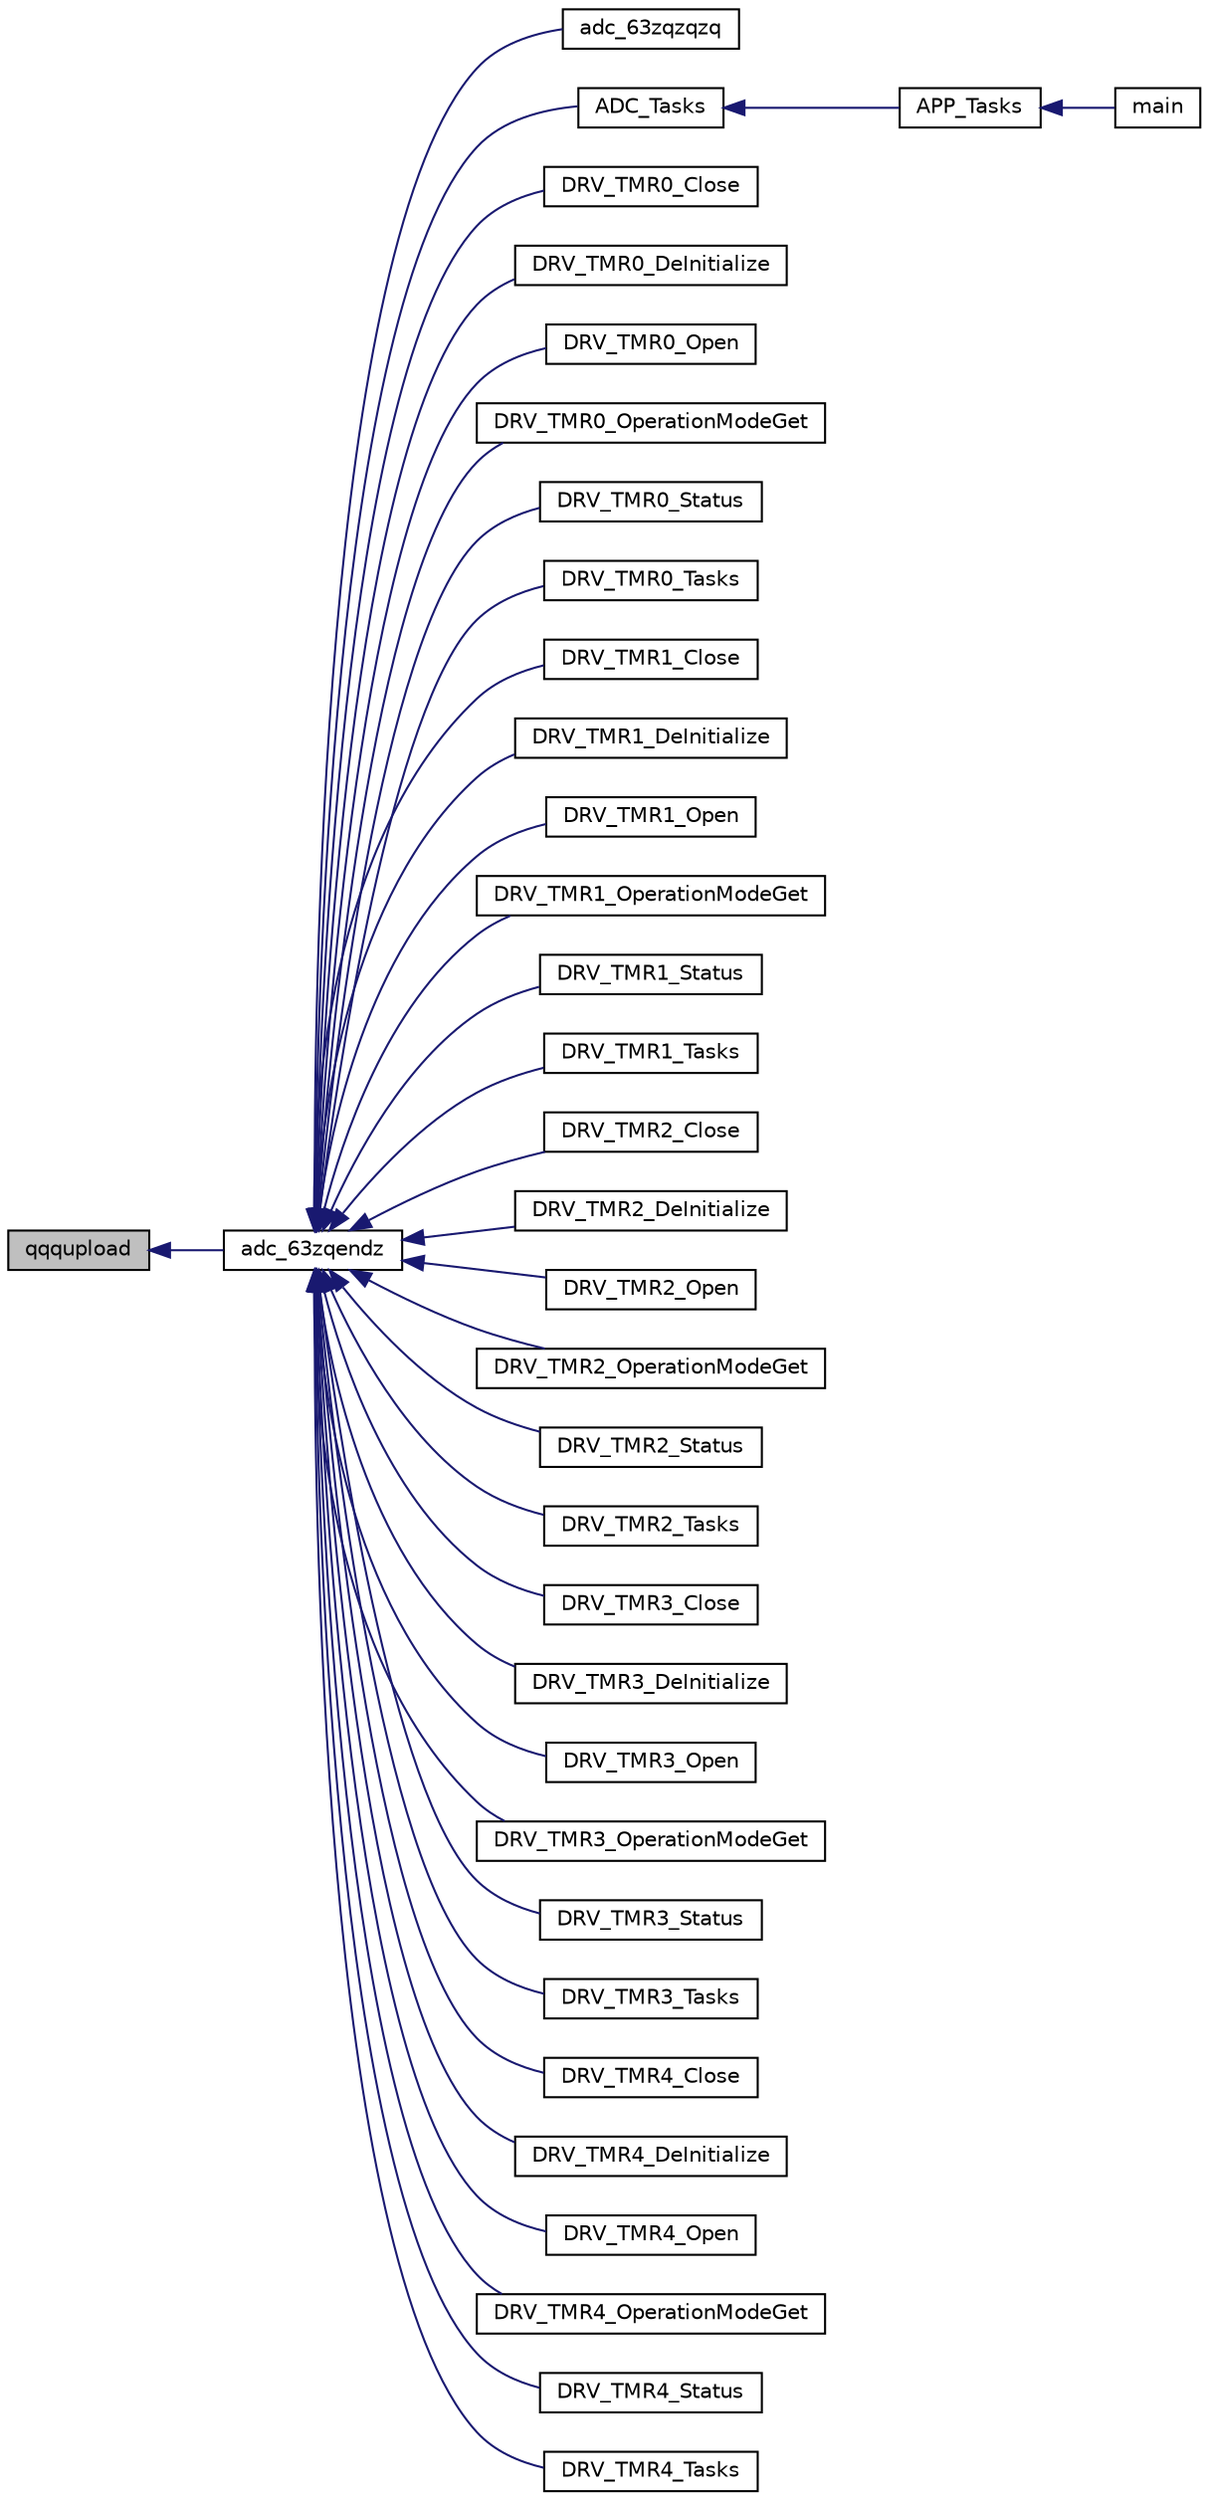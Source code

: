digraph "qqqupload"
{
  edge [fontname="Helvetica",fontsize="10",labelfontname="Helvetica",labelfontsize="10"];
  node [fontname="Helvetica",fontsize="10",shape=record];
  rankdir="LR";
  Node1741 [label="qqqupload",height=0.2,width=0.4,color="black", fillcolor="grey75", style="filled", fontcolor="black"];
  Node1741 -> Node1742 [dir="back",color="midnightblue",fontsize="10",style="solid",fontname="Helvetica"];
  Node1742 [label="adc_63zqendz",height=0.2,width=0.4,color="black", fillcolor="white", style="filled",URL="$inszt__adc_8c.html#a4b80fddad942e9b3aedef274004067ae"];
  Node1742 -> Node1743 [dir="back",color="midnightblue",fontsize="10",style="solid",fontname="Helvetica"];
  Node1743 [label="adc_63zqzqzq",height=0.2,width=0.4,color="black", fillcolor="white", style="filled",URL="$inszt__adc_8c.html#a444d9f40192121e0e813e258f0745a77"];
  Node1742 -> Node1744 [dir="back",color="midnightblue",fontsize="10",style="solid",fontname="Helvetica"];
  Node1744 [label="ADC_Tasks",height=0.2,width=0.4,color="black", fillcolor="white", style="filled",URL="$inszt__adc_8c.html#a605fe6092855d752d3337cd8a7929d18"];
  Node1744 -> Node1745 [dir="back",color="midnightblue",fontsize="10",style="solid",fontname="Helvetica"];
  Node1745 [label="APP_Tasks",height=0.2,width=0.4,color="black", fillcolor="white", style="filled",URL="$inszt__app_8c.html#a859aee46b660cfee47cfd45ce08f6862"];
  Node1745 -> Node1746 [dir="back",color="midnightblue",fontsize="10",style="solid",fontname="Helvetica"];
  Node1746 [label="main",height=0.2,width=0.4,color="black", fillcolor="white", style="filled",URL="$inszt__main_8c.html#a840291bc02cba5474a4cb46a9b9566fe"];
  Node1742 -> Node1747 [dir="back",color="midnightblue",fontsize="10",style="solid",fontname="Helvetica"];
  Node1747 [label="DRV_TMR0_Close",height=0.2,width=0.4,color="black", fillcolor="white", style="filled",URL="$inszt__adc_8c.html#a32eae35a1e64a44969e70c746ec9cdc2"];
  Node1742 -> Node1748 [dir="back",color="midnightblue",fontsize="10",style="solid",fontname="Helvetica"];
  Node1748 [label="DRV_TMR0_DeInitialize",height=0.2,width=0.4,color="black", fillcolor="white", style="filled",URL="$inszt__adc_8c.html#ac35e22ce2277246569aa15a0142f42de"];
  Node1742 -> Node1749 [dir="back",color="midnightblue",fontsize="10",style="solid",fontname="Helvetica"];
  Node1749 [label="DRV_TMR0_Open",height=0.2,width=0.4,color="black", fillcolor="white", style="filled",URL="$inszt__adc_8c.html#a6185be0b1acc5308100e9c168c6d9882"];
  Node1742 -> Node1750 [dir="back",color="midnightblue",fontsize="10",style="solid",fontname="Helvetica"];
  Node1750 [label="DRV_TMR0_OperationModeGet",height=0.2,width=0.4,color="black", fillcolor="white", style="filled",URL="$inszt__adc_8c.html#a75154e72363837310412c5f0f77ca99b"];
  Node1742 -> Node1751 [dir="back",color="midnightblue",fontsize="10",style="solid",fontname="Helvetica"];
  Node1751 [label="DRV_TMR0_Status",height=0.2,width=0.4,color="black", fillcolor="white", style="filled",URL="$inszt__adc_8c.html#aa0b45abb3787c0b80fba63077983fda6"];
  Node1742 -> Node1752 [dir="back",color="midnightblue",fontsize="10",style="solid",fontname="Helvetica"];
  Node1752 [label="DRV_TMR0_Tasks",height=0.2,width=0.4,color="black", fillcolor="white", style="filled",URL="$inszt__adc_8c.html#a074ed24077060483c762988f726d23e9"];
  Node1742 -> Node1753 [dir="back",color="midnightblue",fontsize="10",style="solid",fontname="Helvetica"];
  Node1753 [label="DRV_TMR1_Close",height=0.2,width=0.4,color="black", fillcolor="white", style="filled",URL="$inszt__adc_8c.html#a6a5cde4bb2a1f040394eff6085aa1d59"];
  Node1742 -> Node1754 [dir="back",color="midnightblue",fontsize="10",style="solid",fontname="Helvetica"];
  Node1754 [label="DRV_TMR1_DeInitialize",height=0.2,width=0.4,color="black", fillcolor="white", style="filled",URL="$inszt__adc_8c.html#abf7739f5097a1ceff5268ea070a35c9e"];
  Node1742 -> Node1755 [dir="back",color="midnightblue",fontsize="10",style="solid",fontname="Helvetica"];
  Node1755 [label="DRV_TMR1_Open",height=0.2,width=0.4,color="black", fillcolor="white", style="filled",URL="$inszt__adc_8c.html#ac23662f1a2e62aff3d8576b4fb403b5e"];
  Node1742 -> Node1756 [dir="back",color="midnightblue",fontsize="10",style="solid",fontname="Helvetica"];
  Node1756 [label="DRV_TMR1_OperationModeGet",height=0.2,width=0.4,color="black", fillcolor="white", style="filled",URL="$inszt__adc_8c.html#a2ddcb52c248a14db2f5d3cc2b8396b4d"];
  Node1742 -> Node1757 [dir="back",color="midnightblue",fontsize="10",style="solid",fontname="Helvetica"];
  Node1757 [label="DRV_TMR1_Status",height=0.2,width=0.4,color="black", fillcolor="white", style="filled",URL="$inszt__adc_8c.html#af0b509a65d0cc40830845f905e72f383"];
  Node1742 -> Node1758 [dir="back",color="midnightblue",fontsize="10",style="solid",fontname="Helvetica"];
  Node1758 [label="DRV_TMR1_Tasks",height=0.2,width=0.4,color="black", fillcolor="white", style="filled",URL="$inszt__adc_8c.html#a0c01e1083b80ad88b2bc0fae758b1f0e"];
  Node1742 -> Node1759 [dir="back",color="midnightblue",fontsize="10",style="solid",fontname="Helvetica"];
  Node1759 [label="DRV_TMR2_Close",height=0.2,width=0.4,color="black", fillcolor="white", style="filled",URL="$inszt__adc_8c.html#a5ad44e5f36f8a566c396331e7c08c15d"];
  Node1742 -> Node1760 [dir="back",color="midnightblue",fontsize="10",style="solid",fontname="Helvetica"];
  Node1760 [label="DRV_TMR2_DeInitialize",height=0.2,width=0.4,color="black", fillcolor="white", style="filled",URL="$inszt__adc_8c.html#a0aa800750e31f5d3aea0afcd7faa41fe"];
  Node1742 -> Node1761 [dir="back",color="midnightblue",fontsize="10",style="solid",fontname="Helvetica"];
  Node1761 [label="DRV_TMR2_Open",height=0.2,width=0.4,color="black", fillcolor="white", style="filled",URL="$inszt__adc_8c.html#ae3ec2e7d926f1dfcf4d5b4ec3f4452b1"];
  Node1742 -> Node1762 [dir="back",color="midnightblue",fontsize="10",style="solid",fontname="Helvetica"];
  Node1762 [label="DRV_TMR2_OperationModeGet",height=0.2,width=0.4,color="black", fillcolor="white", style="filled",URL="$inszt__adc_8c.html#aaec612bc5ca6823e226aa9e168f0f7e4"];
  Node1742 -> Node1763 [dir="back",color="midnightblue",fontsize="10",style="solid",fontname="Helvetica"];
  Node1763 [label="DRV_TMR2_Status",height=0.2,width=0.4,color="black", fillcolor="white", style="filled",URL="$inszt__adc_8c.html#ab66021f387d5cbb3e7ab20b7718aa773"];
  Node1742 -> Node1764 [dir="back",color="midnightblue",fontsize="10",style="solid",fontname="Helvetica"];
  Node1764 [label="DRV_TMR2_Tasks",height=0.2,width=0.4,color="black", fillcolor="white", style="filled",URL="$inszt__adc_8c.html#a4cae103296c260a0cacd0bfbb02abec6"];
  Node1742 -> Node1765 [dir="back",color="midnightblue",fontsize="10",style="solid",fontname="Helvetica"];
  Node1765 [label="DRV_TMR3_Close",height=0.2,width=0.4,color="black", fillcolor="white", style="filled",URL="$inszt__adc_8c.html#a5dd9fa4b5c96ae83f17ed22952b3526b"];
  Node1742 -> Node1766 [dir="back",color="midnightblue",fontsize="10",style="solid",fontname="Helvetica"];
  Node1766 [label="DRV_TMR3_DeInitialize",height=0.2,width=0.4,color="black", fillcolor="white", style="filled",URL="$inszt__adc_8c.html#a51119949a1b0dc2ade9d15cd3eef3cf9"];
  Node1742 -> Node1767 [dir="back",color="midnightblue",fontsize="10",style="solid",fontname="Helvetica"];
  Node1767 [label="DRV_TMR3_Open",height=0.2,width=0.4,color="black", fillcolor="white", style="filled",URL="$inszt__adc_8c.html#a14def85d2721c6fe7a0f52e5da985745"];
  Node1742 -> Node1768 [dir="back",color="midnightblue",fontsize="10",style="solid",fontname="Helvetica"];
  Node1768 [label="DRV_TMR3_OperationModeGet",height=0.2,width=0.4,color="black", fillcolor="white", style="filled",URL="$inszt__adc_8c.html#aba3d374b5742c8fed77fb9c5125906e8"];
  Node1742 -> Node1769 [dir="back",color="midnightblue",fontsize="10",style="solid",fontname="Helvetica"];
  Node1769 [label="DRV_TMR3_Status",height=0.2,width=0.4,color="black", fillcolor="white", style="filled",URL="$inszt__adc_8c.html#ab337820f2261ee63bfbdbe91f999de92"];
  Node1742 -> Node1770 [dir="back",color="midnightblue",fontsize="10",style="solid",fontname="Helvetica"];
  Node1770 [label="DRV_TMR3_Tasks",height=0.2,width=0.4,color="black", fillcolor="white", style="filled",URL="$inszt__adc_8c.html#ac4622292b2dab66f9b5ae9778db08478"];
  Node1742 -> Node1771 [dir="back",color="midnightblue",fontsize="10",style="solid",fontname="Helvetica"];
  Node1771 [label="DRV_TMR4_Close",height=0.2,width=0.4,color="black", fillcolor="white", style="filled",URL="$inszt__adc_8c.html#abca98245dd4f6348cc96c19911fa2f7f"];
  Node1742 -> Node1772 [dir="back",color="midnightblue",fontsize="10",style="solid",fontname="Helvetica"];
  Node1772 [label="DRV_TMR4_DeInitialize",height=0.2,width=0.4,color="black", fillcolor="white", style="filled",URL="$inszt__adc_8c.html#a24315793d9553d184024aea496534bc5"];
  Node1742 -> Node1773 [dir="back",color="midnightblue",fontsize="10",style="solid",fontname="Helvetica"];
  Node1773 [label="DRV_TMR4_Open",height=0.2,width=0.4,color="black", fillcolor="white", style="filled",URL="$inszt__adc_8c.html#a6e2c39c5a9d8b23859be0e673b43b1b9"];
  Node1742 -> Node1774 [dir="back",color="midnightblue",fontsize="10",style="solid",fontname="Helvetica"];
  Node1774 [label="DRV_TMR4_OperationModeGet",height=0.2,width=0.4,color="black", fillcolor="white", style="filled",URL="$inszt__adc_8c.html#ad47780c4b3a36ef4f64841b0106a751d"];
  Node1742 -> Node1775 [dir="back",color="midnightblue",fontsize="10",style="solid",fontname="Helvetica"];
  Node1775 [label="DRV_TMR4_Status",height=0.2,width=0.4,color="black", fillcolor="white", style="filled",URL="$inszt__adc_8c.html#aeb55a9257642cf221bcb641b25033668"];
  Node1742 -> Node1776 [dir="back",color="midnightblue",fontsize="10",style="solid",fontname="Helvetica"];
  Node1776 [label="DRV_TMR4_Tasks",height=0.2,width=0.4,color="black", fillcolor="white", style="filled",URL="$inszt__adc_8c.html#a97a4bb302673812056f8ad54ea70b59e"];
}
